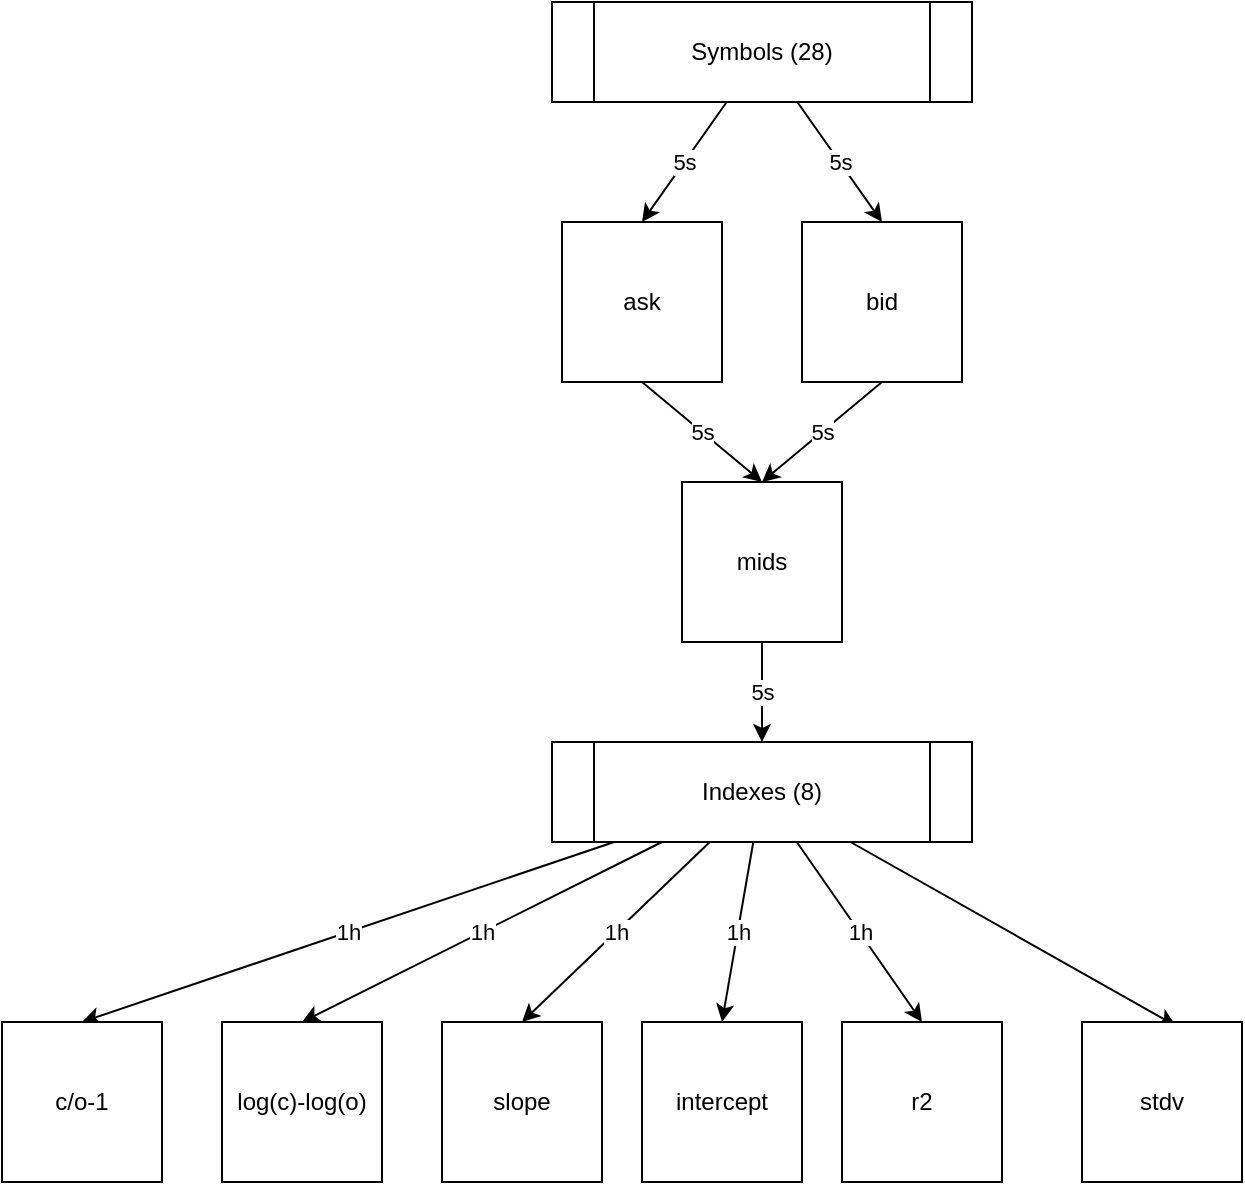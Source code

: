 <mxfile>
    <diagram id="RHwBodMtoHnPaDMD2AHn" name="Page-1">
        <mxGraphModel dx="1623" dy="771" grid="1" gridSize="10" guides="1" tooltips="1" connect="1" arrows="1" fold="1" page="1" pageScale="1" pageWidth="850" pageHeight="1100" math="0" shadow="0">
            <root>
                <mxCell id="0"/>
                <mxCell id="1" parent="0"/>
                <mxCell id="5" value="5s" style="edgeStyle=none;html=1;entryX=0.5;entryY=0;entryDx=0;entryDy=0;exitX=0.5;exitY=1;exitDx=0;exitDy=0;" edge="1" parent="1" source="2" target="4">
                    <mxGeometry relative="1" as="geometry"/>
                </mxCell>
                <mxCell id="2" value="ask" style="whiteSpace=wrap;html=1;aspect=fixed;" vertex="1" parent="1">
                    <mxGeometry x="80" y="170" width="80" height="80" as="geometry"/>
                </mxCell>
                <mxCell id="6" value="5s" style="edgeStyle=none;html=1;exitX=0.5;exitY=1;exitDx=0;exitDy=0;entryX=0.5;entryY=0;entryDx=0;entryDy=0;" edge="1" parent="1" source="3" target="4">
                    <mxGeometry relative="1" as="geometry"/>
                </mxCell>
                <mxCell id="3" value="bid" style="whiteSpace=wrap;html=1;aspect=fixed;" vertex="1" parent="1">
                    <mxGeometry x="200" y="170" width="80" height="80" as="geometry"/>
                </mxCell>
                <mxCell id="12" value="5s" style="edgeStyle=none;html=1;entryX=0.5;entryY=0;entryDx=0;entryDy=0;" edge="1" parent="1" source="4">
                    <mxGeometry relative="1" as="geometry">
                        <mxPoint x="180" y="430" as="targetPoint"/>
                    </mxGeometry>
                </mxCell>
                <mxCell id="4" value="mids" style="whiteSpace=wrap;html=1;aspect=fixed;" vertex="1" parent="1">
                    <mxGeometry x="140" y="300" width="80" height="80" as="geometry"/>
                </mxCell>
                <mxCell id="9" value="5s" style="edgeStyle=none;html=1;entryX=0.5;entryY=0;entryDx=0;entryDy=0;" edge="1" parent="1" source="7" target="2">
                    <mxGeometry relative="1" as="geometry"/>
                </mxCell>
                <mxCell id="10" value="5s" style="edgeStyle=none;html=1;entryX=0.5;entryY=0;entryDx=0;entryDy=0;" edge="1" parent="1" source="7" target="3">
                    <mxGeometry relative="1" as="geometry"/>
                </mxCell>
                <mxCell id="7" value="Symbols (28)" style="shape=process;whiteSpace=wrap;html=1;backgroundOutline=1;" vertex="1" parent="1">
                    <mxGeometry x="75" y="60" width="210" height="50" as="geometry"/>
                </mxCell>
                <mxCell id="18" value="1h" style="edgeStyle=none;html=1;entryX=0.5;entryY=0;entryDx=0;entryDy=0;" edge="1" parent="1" source="13" target="16">
                    <mxGeometry relative="1" as="geometry"/>
                </mxCell>
                <mxCell id="19" value="1h" style="edgeStyle=none;html=1;entryX=0.5;entryY=0;entryDx=0;entryDy=0;" edge="1" parent="1" source="13" target="17">
                    <mxGeometry relative="1" as="geometry"/>
                </mxCell>
                <mxCell id="22" value="1h" style="edgeStyle=none;html=1;entryX=0.5;entryY=0;entryDx=0;entryDy=0;" edge="1" parent="1" source="13" target="20">
                    <mxGeometry relative="1" as="geometry"/>
                </mxCell>
                <mxCell id="23" value="1h" style="edgeStyle=none;html=1;entryX=0.5;entryY=0;entryDx=0;entryDy=0;" edge="1" parent="1" source="13" target="21">
                    <mxGeometry relative="1" as="geometry"/>
                </mxCell>
                <mxCell id="24" value="1h" style="edgeStyle=none;html=1;entryX=0.5;entryY=0;entryDx=0;entryDy=0;" edge="1" parent="1" source="13" target="15">
                    <mxGeometry relative="1" as="geometry"/>
                </mxCell>
                <mxCell id="27" style="edgeStyle=none;html=1;entryX=0.588;entryY=0.025;entryDx=0;entryDy=0;entryPerimeter=0;" edge="1" parent="1" source="13" target="25">
                    <mxGeometry relative="1" as="geometry"/>
                </mxCell>
                <mxCell id="13" value="Indexes (8)" style="shape=process;whiteSpace=wrap;html=1;backgroundOutline=1;" vertex="1" parent="1">
                    <mxGeometry x="75" y="430" width="210" height="50" as="geometry"/>
                </mxCell>
                <mxCell id="15" value="slope" style="whiteSpace=wrap;html=1;aspect=fixed;" vertex="1" parent="1">
                    <mxGeometry x="20" y="570" width="80" height="80" as="geometry"/>
                </mxCell>
                <mxCell id="16" value="intercept" style="whiteSpace=wrap;html=1;aspect=fixed;" vertex="1" parent="1">
                    <mxGeometry x="120" y="570" width="80" height="80" as="geometry"/>
                </mxCell>
                <mxCell id="17" value="r2" style="whiteSpace=wrap;html=1;aspect=fixed;" vertex="1" parent="1">
                    <mxGeometry x="220" y="570" width="80" height="80" as="geometry"/>
                </mxCell>
                <mxCell id="20" value="log(c)-log(o)" style="whiteSpace=wrap;html=1;aspect=fixed;" vertex="1" parent="1">
                    <mxGeometry x="-90" y="570" width="80" height="80" as="geometry"/>
                </mxCell>
                <mxCell id="21" value="c/o-1" style="whiteSpace=wrap;html=1;aspect=fixed;" vertex="1" parent="1">
                    <mxGeometry x="-200" y="570" width="80" height="80" as="geometry"/>
                </mxCell>
                <mxCell id="25" value="stdv" style="whiteSpace=wrap;html=1;aspect=fixed;" vertex="1" parent="1">
                    <mxGeometry x="340" y="570" width="80" height="80" as="geometry"/>
                </mxCell>
            </root>
        </mxGraphModel>
    </diagram>
</mxfile>